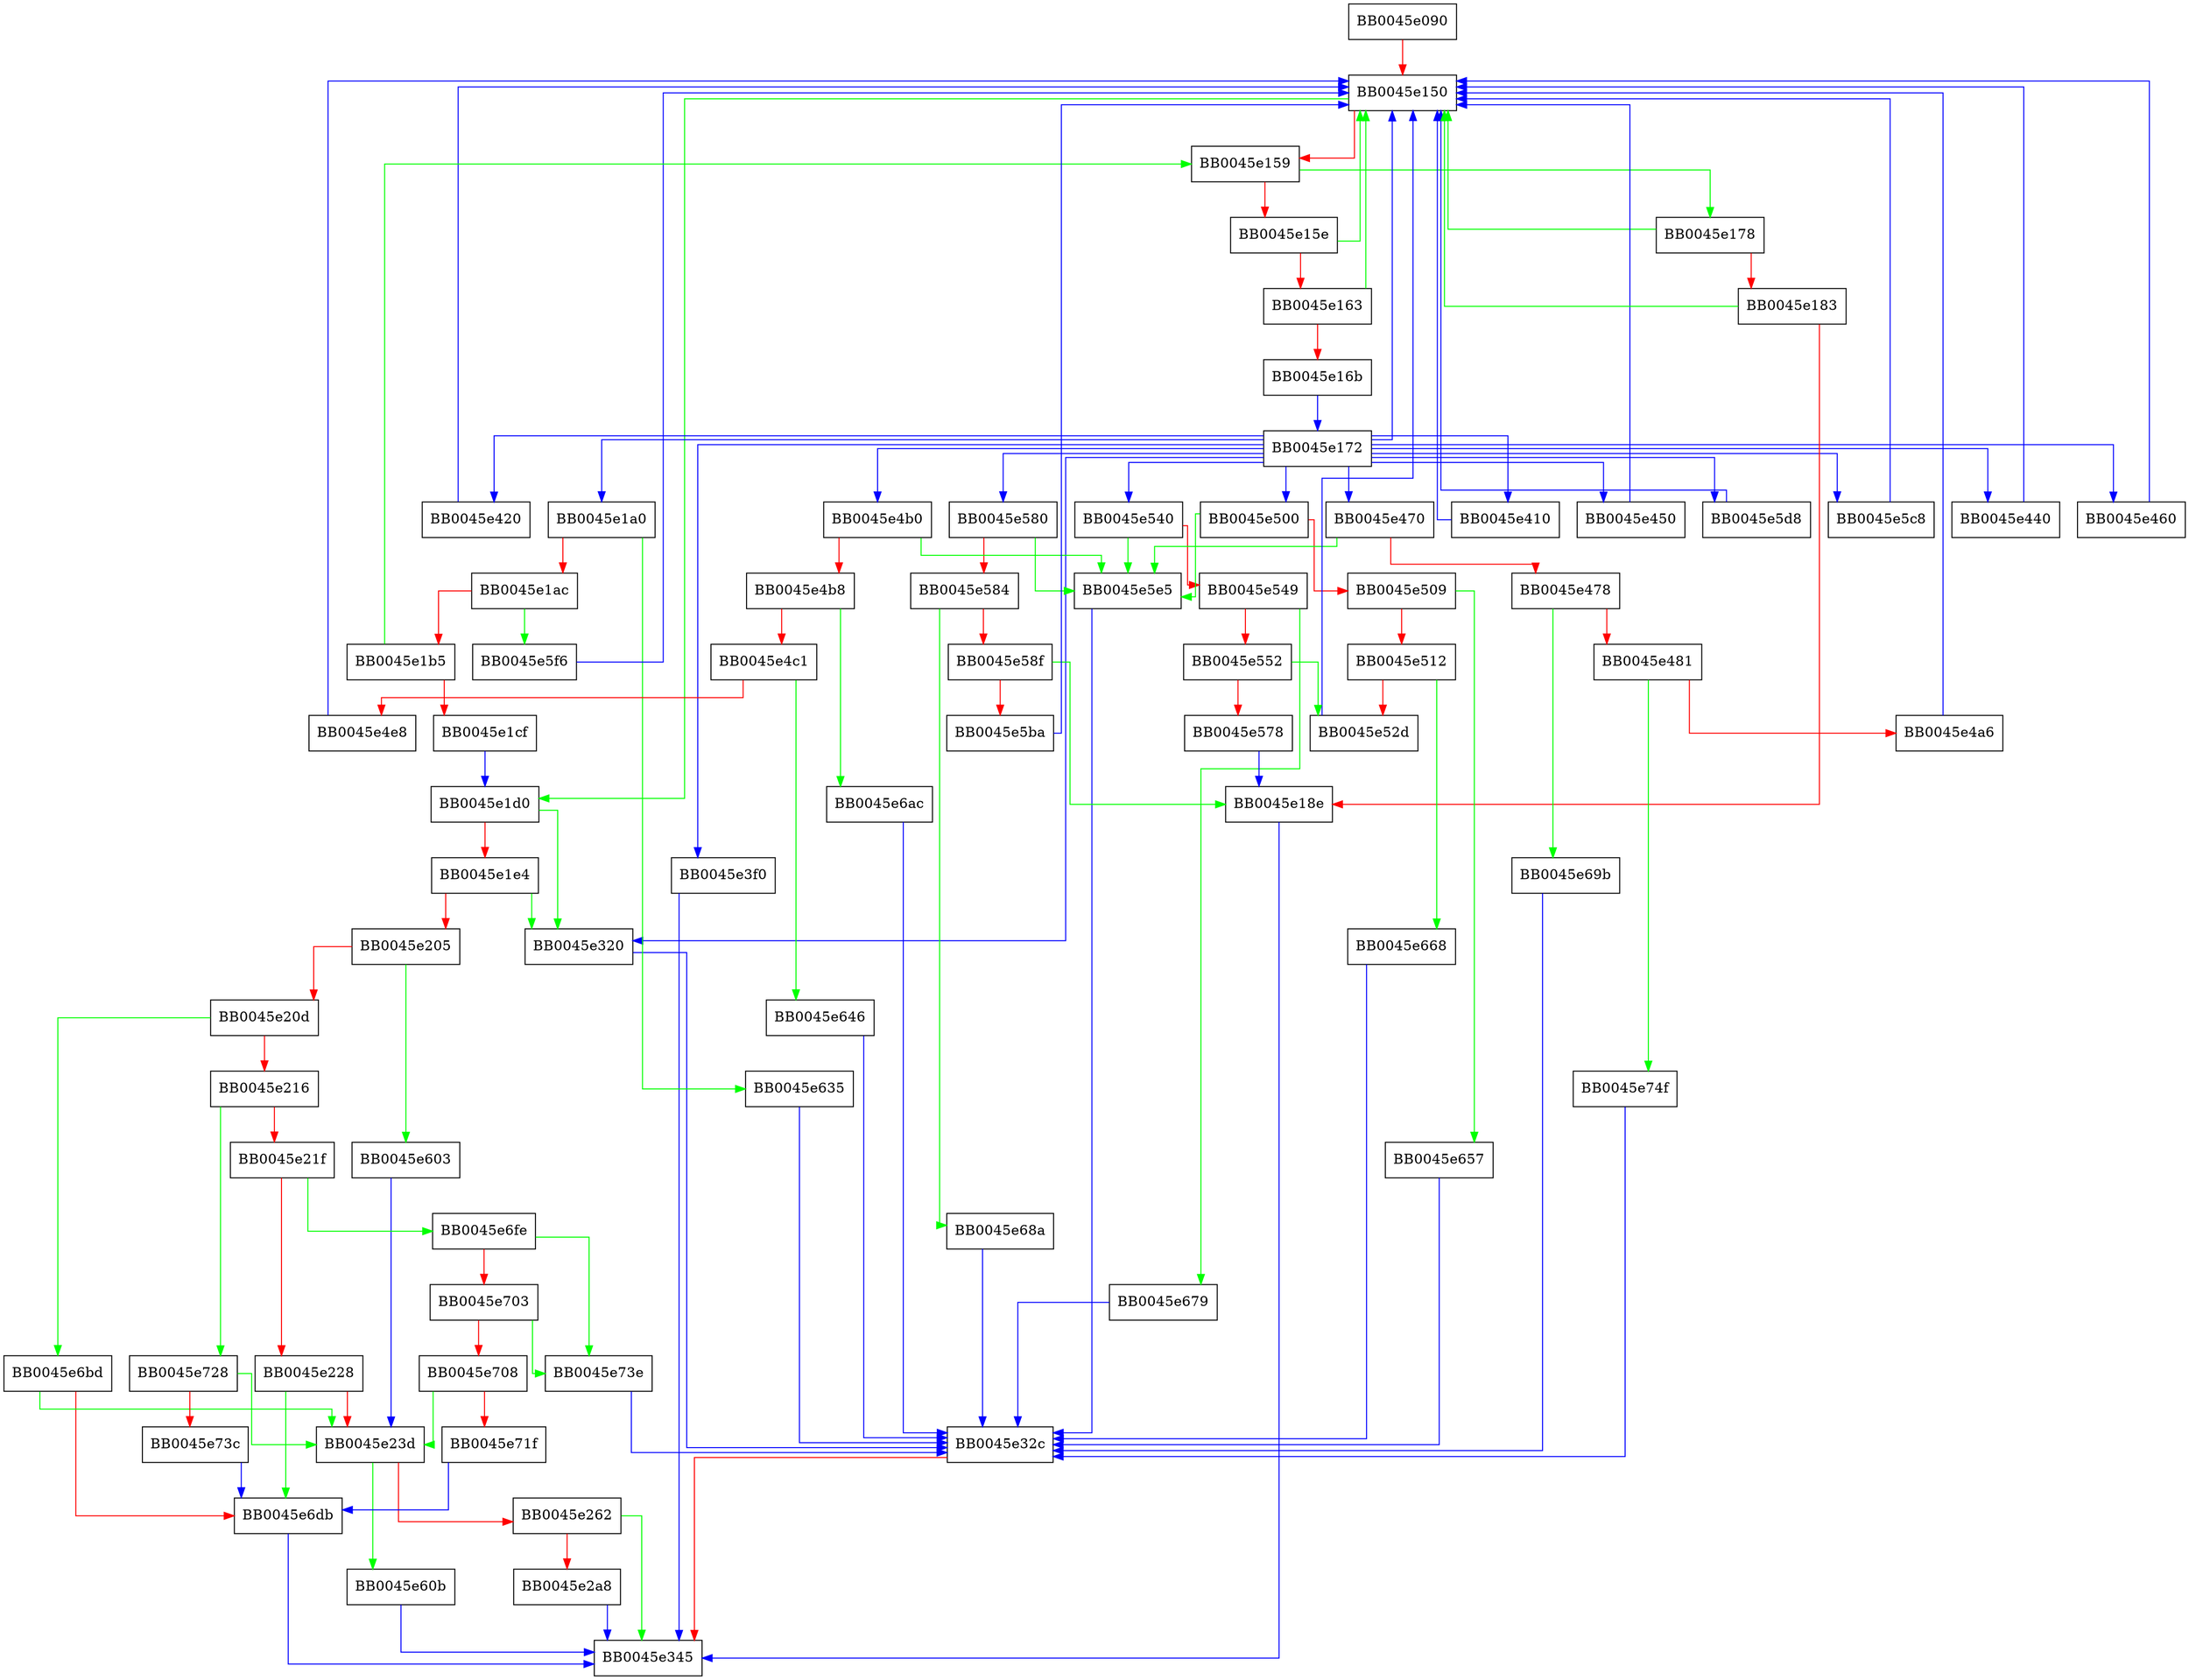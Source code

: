 digraph storeutl_main {
  node [shape="box"];
  graph [splines=ortho];
  BB0045e090 -> BB0045e150 [color="red"];
  BB0045e150 -> BB0045e1d0 [color="green"];
  BB0045e150 -> BB0045e159 [color="red"];
  BB0045e159 -> BB0045e178 [color="green"];
  BB0045e159 -> BB0045e15e [color="red"];
  BB0045e15e -> BB0045e150 [color="green"];
  BB0045e15e -> BB0045e163 [color="red"];
  BB0045e163 -> BB0045e150 [color="green"];
  BB0045e163 -> BB0045e16b [color="red"];
  BB0045e16b -> BB0045e172 [color="blue"];
  BB0045e172 -> BB0045e320 [color="blue"];
  BB0045e172 -> BB0045e150 [color="blue"];
  BB0045e172 -> BB0045e3f0 [color="blue"];
  BB0045e172 -> BB0045e420 [color="blue"];
  BB0045e172 -> BB0045e410 [color="blue"];
  BB0045e172 -> BB0045e450 [color="blue"];
  BB0045e172 -> BB0045e5d8 [color="blue"];
  BB0045e172 -> BB0045e5c8 [color="blue"];
  BB0045e172 -> BB0045e440 [color="blue"];
  BB0045e172 -> BB0045e1a0 [color="blue"];
  BB0045e172 -> BB0045e580 [color="blue"];
  BB0045e172 -> BB0045e540 [color="blue"];
  BB0045e172 -> BB0045e500 [color="blue"];
  BB0045e172 -> BB0045e4b0 [color="blue"];
  BB0045e172 -> BB0045e470 [color="blue"];
  BB0045e172 -> BB0045e460 [color="blue"];
  BB0045e178 -> BB0045e150 [color="green"];
  BB0045e178 -> BB0045e183 [color="red"];
  BB0045e183 -> BB0045e150 [color="green"];
  BB0045e183 -> BB0045e18e [color="red"];
  BB0045e18e -> BB0045e345 [color="blue"];
  BB0045e1a0 -> BB0045e635 [color="green"];
  BB0045e1a0 -> BB0045e1ac [color="red"];
  BB0045e1ac -> BB0045e5f6 [color="green"];
  BB0045e1ac -> BB0045e1b5 [color="red"];
  BB0045e1b5 -> BB0045e159 [color="green"];
  BB0045e1b5 -> BB0045e1cf [color="red"];
  BB0045e1cf -> BB0045e1d0 [color="blue"];
  BB0045e1d0 -> BB0045e320 [color="green"];
  BB0045e1d0 -> BB0045e1e4 [color="red"];
  BB0045e1e4 -> BB0045e320 [color="green"];
  BB0045e1e4 -> BB0045e205 [color="red"];
  BB0045e205 -> BB0045e603 [color="green"];
  BB0045e205 -> BB0045e20d [color="red"];
  BB0045e20d -> BB0045e6bd [color="green"];
  BB0045e20d -> BB0045e216 [color="red"];
  BB0045e216 -> BB0045e728 [color="green"];
  BB0045e216 -> BB0045e21f [color="red"];
  BB0045e21f -> BB0045e6fe [color="green"];
  BB0045e21f -> BB0045e228 [color="red"];
  BB0045e228 -> BB0045e6db [color="green"];
  BB0045e228 -> BB0045e23d [color="red"];
  BB0045e23d -> BB0045e60b [color="green"];
  BB0045e23d -> BB0045e262 [color="red"];
  BB0045e262 -> BB0045e345 [color="green"];
  BB0045e262 -> BB0045e2a8 [color="red"];
  BB0045e2a8 -> BB0045e345 [color="blue"];
  BB0045e320 -> BB0045e32c [color="blue"];
  BB0045e32c -> BB0045e345 [color="red"];
  BB0045e3f0 -> BB0045e345 [color="blue"];
  BB0045e410 -> BB0045e150 [color="blue"];
  BB0045e420 -> BB0045e150 [color="blue"];
  BB0045e440 -> BB0045e150 [color="blue"];
  BB0045e450 -> BB0045e150 [color="blue"];
  BB0045e460 -> BB0045e150 [color="blue"];
  BB0045e470 -> BB0045e5e5 [color="green"];
  BB0045e470 -> BB0045e478 [color="red"];
  BB0045e478 -> BB0045e69b [color="green"];
  BB0045e478 -> BB0045e481 [color="red"];
  BB0045e481 -> BB0045e74f [color="green"];
  BB0045e481 -> BB0045e4a6 [color="red"];
  BB0045e4a6 -> BB0045e150 [color="blue"];
  BB0045e4b0 -> BB0045e5e5 [color="green"];
  BB0045e4b0 -> BB0045e4b8 [color="red"];
  BB0045e4b8 -> BB0045e6ac [color="green"];
  BB0045e4b8 -> BB0045e4c1 [color="red"];
  BB0045e4c1 -> BB0045e646 [color="green"];
  BB0045e4c1 -> BB0045e4e8 [color="red"];
  BB0045e4e8 -> BB0045e150 [color="blue"];
  BB0045e500 -> BB0045e5e5 [color="green"];
  BB0045e500 -> BB0045e509 [color="red"];
  BB0045e509 -> BB0045e657 [color="green"];
  BB0045e509 -> BB0045e512 [color="red"];
  BB0045e512 -> BB0045e668 [color="green"];
  BB0045e512 -> BB0045e52d [color="red"];
  BB0045e52d -> BB0045e150 [color="blue"];
  BB0045e540 -> BB0045e5e5 [color="green"];
  BB0045e540 -> BB0045e549 [color="red"];
  BB0045e549 -> BB0045e679 [color="green"];
  BB0045e549 -> BB0045e552 [color="red"];
  BB0045e552 -> BB0045e52d [color="green"];
  BB0045e552 -> BB0045e578 [color="red"];
  BB0045e578 -> BB0045e18e [color="blue"];
  BB0045e580 -> BB0045e5e5 [color="green"];
  BB0045e580 -> BB0045e584 [color="red"];
  BB0045e584 -> BB0045e68a [color="green"];
  BB0045e584 -> BB0045e58f [color="red"];
  BB0045e58f -> BB0045e18e [color="green"];
  BB0045e58f -> BB0045e5ba [color="red"];
  BB0045e5ba -> BB0045e150 [color="blue"];
  BB0045e5c8 -> BB0045e150 [color="blue"];
  BB0045e5d8 -> BB0045e150 [color="blue"];
  BB0045e5e5 -> BB0045e32c [color="blue"];
  BB0045e5f6 -> BB0045e150 [color="blue"];
  BB0045e603 -> BB0045e23d [color="blue"];
  BB0045e60b -> BB0045e345 [color="blue"];
  BB0045e635 -> BB0045e32c [color="blue"];
  BB0045e646 -> BB0045e32c [color="blue"];
  BB0045e657 -> BB0045e32c [color="blue"];
  BB0045e668 -> BB0045e32c [color="blue"];
  BB0045e679 -> BB0045e32c [color="blue"];
  BB0045e68a -> BB0045e32c [color="blue"];
  BB0045e69b -> BB0045e32c [color="blue"];
  BB0045e6ac -> BB0045e32c [color="blue"];
  BB0045e6bd -> BB0045e23d [color="green"];
  BB0045e6bd -> BB0045e6db [color="red"];
  BB0045e6db -> BB0045e345 [color="blue"];
  BB0045e6fe -> BB0045e73e [color="green"];
  BB0045e6fe -> BB0045e703 [color="red"];
  BB0045e703 -> BB0045e73e [color="green"];
  BB0045e703 -> BB0045e708 [color="red"];
  BB0045e708 -> BB0045e23d [color="green"];
  BB0045e708 -> BB0045e71f [color="red"];
  BB0045e71f -> BB0045e6db [color="blue"];
  BB0045e728 -> BB0045e23d [color="green"];
  BB0045e728 -> BB0045e73c [color="red"];
  BB0045e73c -> BB0045e6db [color="blue"];
  BB0045e73e -> BB0045e32c [color="blue"];
  BB0045e74f -> BB0045e32c [color="blue"];
}